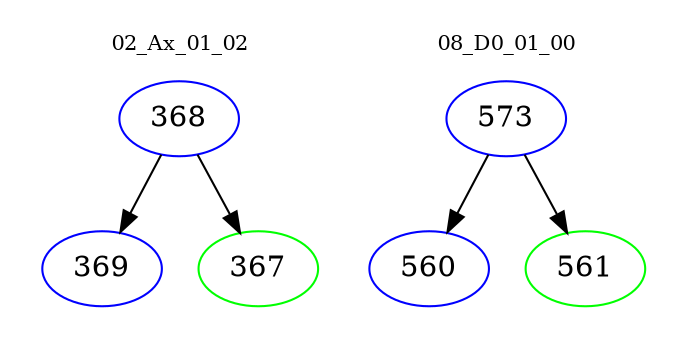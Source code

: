 digraph{
subgraph cluster_0 {
color = white
label = "02_Ax_01_02";
fontsize=10;
T0_368 [label="368", color="blue"]
T0_368 -> T0_369 [color="black"]
T0_369 [label="369", color="blue"]
T0_368 -> T0_367 [color="black"]
T0_367 [label="367", color="green"]
}
subgraph cluster_1 {
color = white
label = "08_D0_01_00";
fontsize=10;
T1_573 [label="573", color="blue"]
T1_573 -> T1_560 [color="black"]
T1_560 [label="560", color="blue"]
T1_573 -> T1_561 [color="black"]
T1_561 [label="561", color="green"]
}
}
